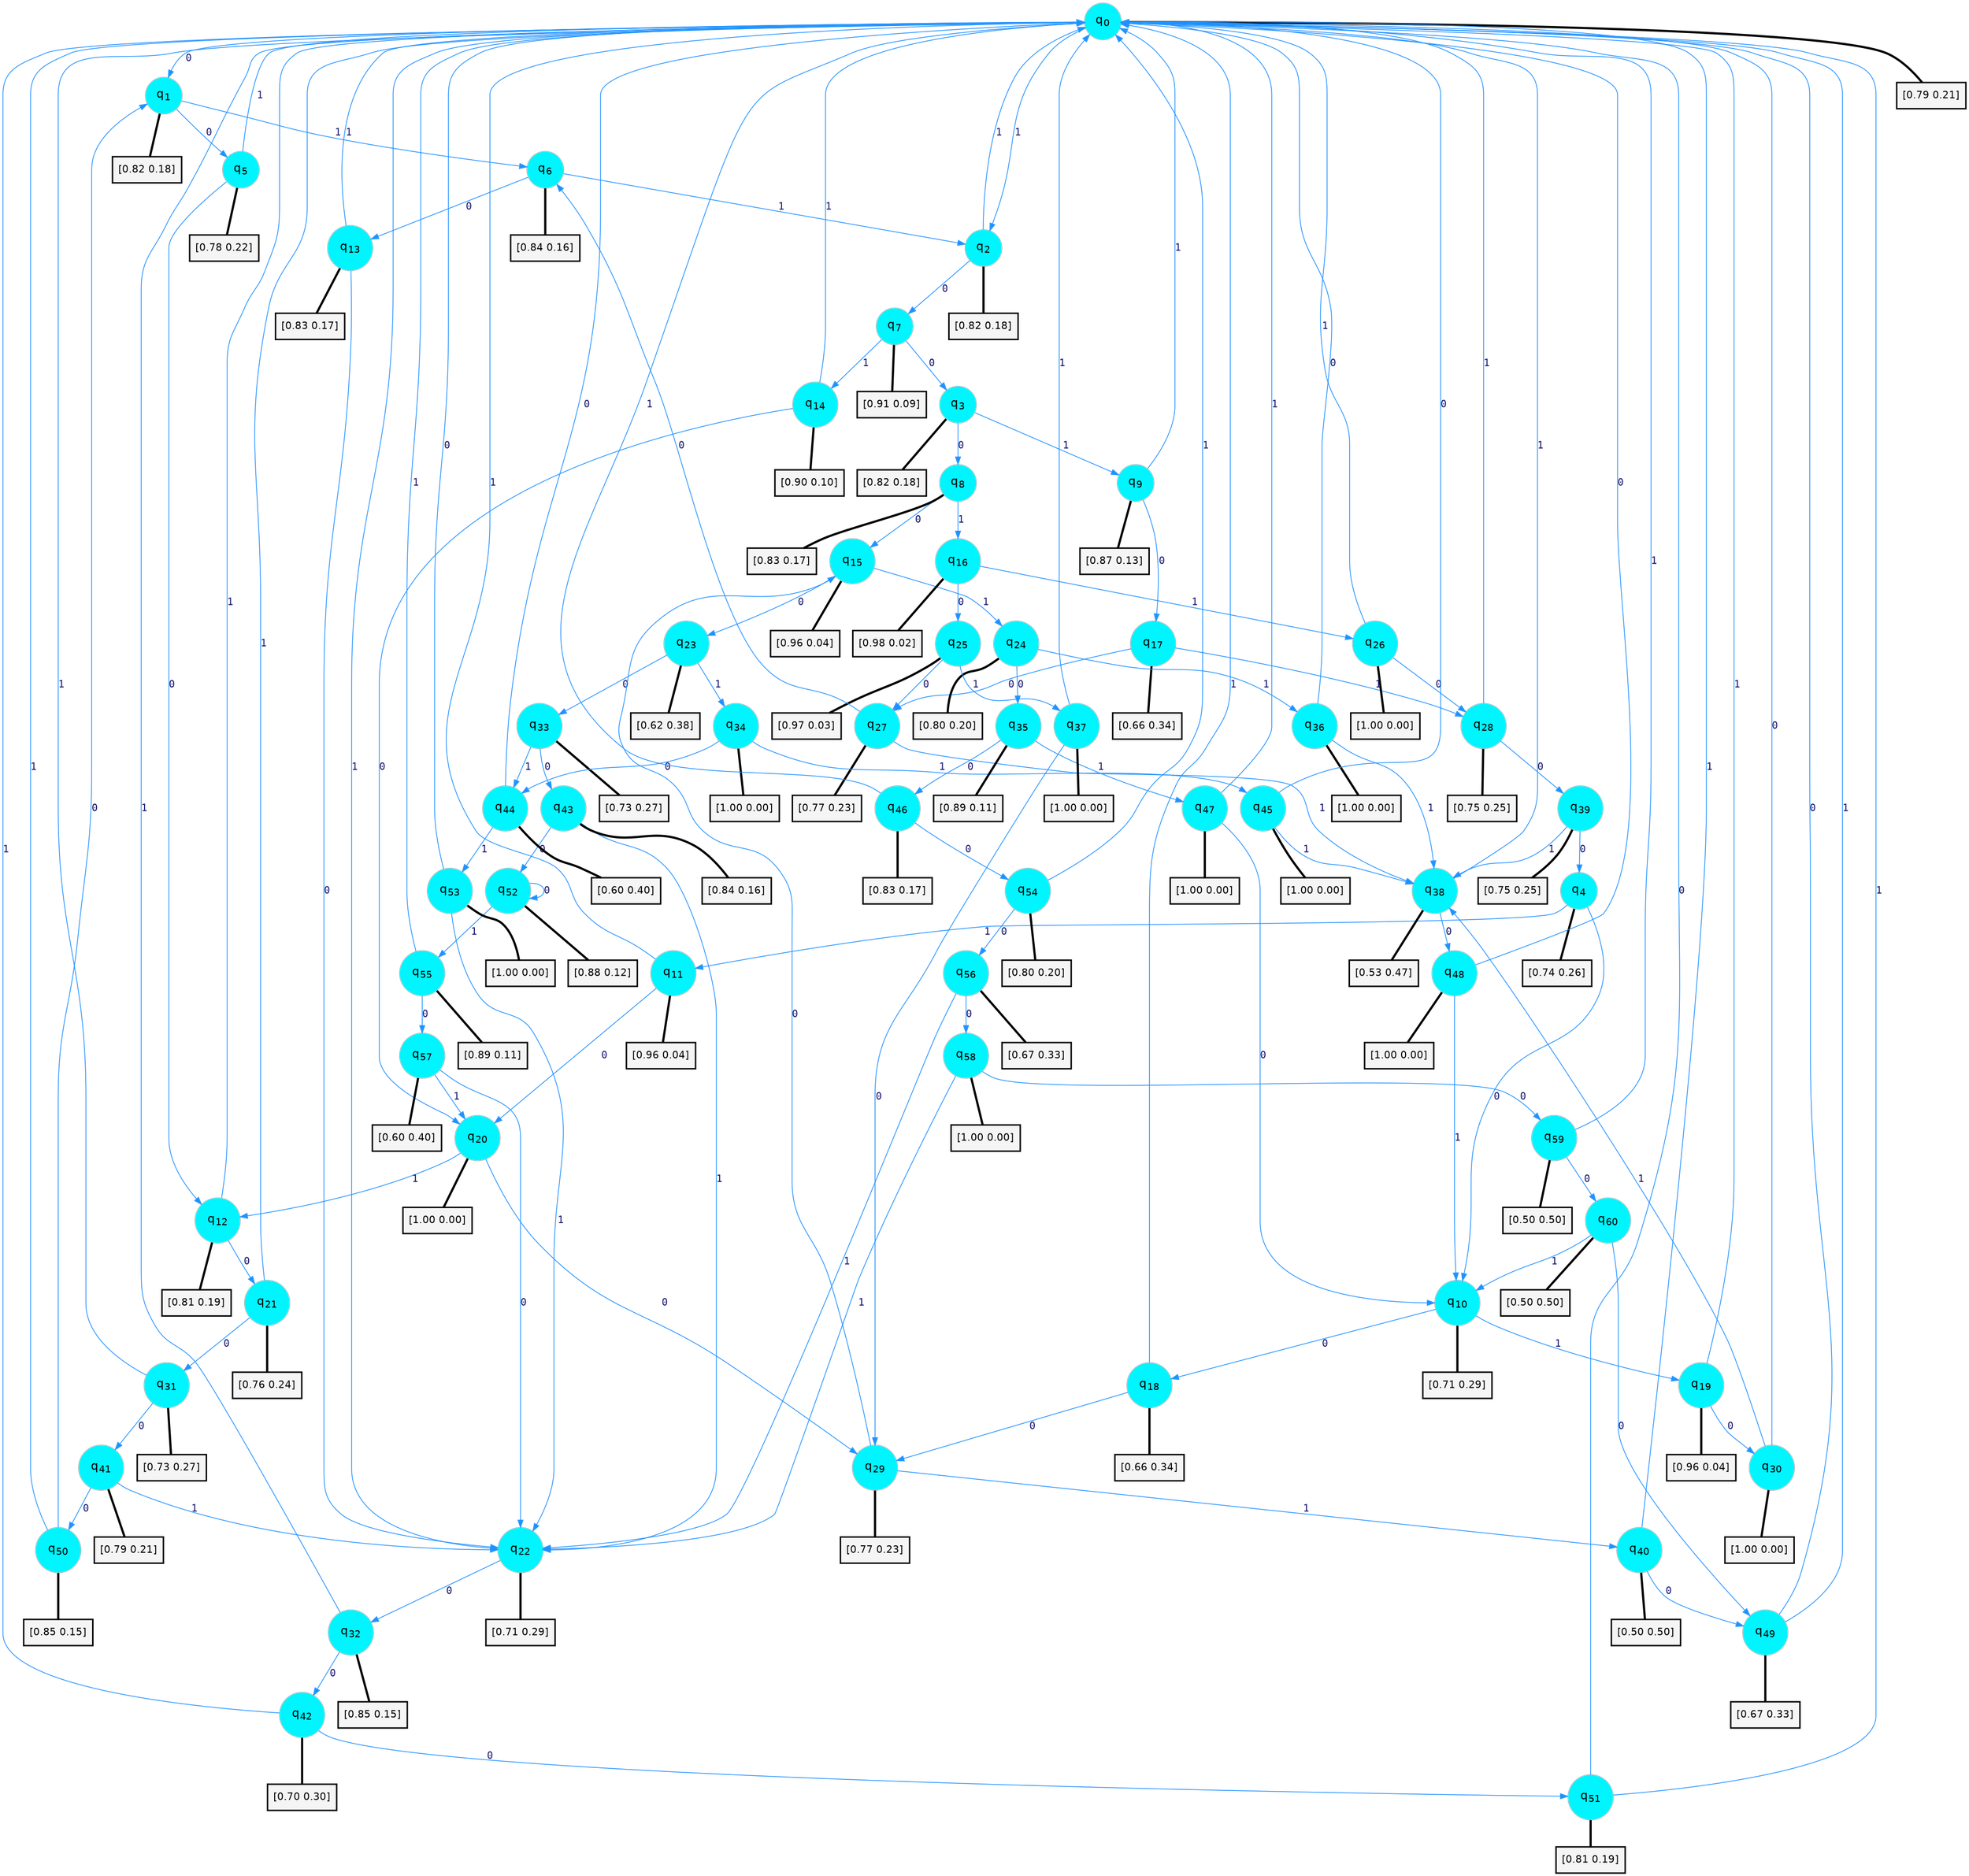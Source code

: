digraph G {
graph [
bgcolor=transparent, dpi=300, rankdir=TD, size="40,25"];
node [
color=gray, fillcolor=turquoise1, fontcolor=black, fontname=Helvetica, fontsize=16, fontweight=bold, shape=circle, style=filled];
edge [
arrowsize=1, color=dodgerblue1, fontcolor=midnightblue, fontname=courier, fontweight=bold, penwidth=1, style=solid, weight=20];
0[label=<q<SUB>0</SUB>>];
1[label=<q<SUB>1</SUB>>];
2[label=<q<SUB>2</SUB>>];
3[label=<q<SUB>3</SUB>>];
4[label=<q<SUB>4</SUB>>];
5[label=<q<SUB>5</SUB>>];
6[label=<q<SUB>6</SUB>>];
7[label=<q<SUB>7</SUB>>];
8[label=<q<SUB>8</SUB>>];
9[label=<q<SUB>9</SUB>>];
10[label=<q<SUB>10</SUB>>];
11[label=<q<SUB>11</SUB>>];
12[label=<q<SUB>12</SUB>>];
13[label=<q<SUB>13</SUB>>];
14[label=<q<SUB>14</SUB>>];
15[label=<q<SUB>15</SUB>>];
16[label=<q<SUB>16</SUB>>];
17[label=<q<SUB>17</SUB>>];
18[label=<q<SUB>18</SUB>>];
19[label=<q<SUB>19</SUB>>];
20[label=<q<SUB>20</SUB>>];
21[label=<q<SUB>21</SUB>>];
22[label=<q<SUB>22</SUB>>];
23[label=<q<SUB>23</SUB>>];
24[label=<q<SUB>24</SUB>>];
25[label=<q<SUB>25</SUB>>];
26[label=<q<SUB>26</SUB>>];
27[label=<q<SUB>27</SUB>>];
28[label=<q<SUB>28</SUB>>];
29[label=<q<SUB>29</SUB>>];
30[label=<q<SUB>30</SUB>>];
31[label=<q<SUB>31</SUB>>];
32[label=<q<SUB>32</SUB>>];
33[label=<q<SUB>33</SUB>>];
34[label=<q<SUB>34</SUB>>];
35[label=<q<SUB>35</SUB>>];
36[label=<q<SUB>36</SUB>>];
37[label=<q<SUB>37</SUB>>];
38[label=<q<SUB>38</SUB>>];
39[label=<q<SUB>39</SUB>>];
40[label=<q<SUB>40</SUB>>];
41[label=<q<SUB>41</SUB>>];
42[label=<q<SUB>42</SUB>>];
43[label=<q<SUB>43</SUB>>];
44[label=<q<SUB>44</SUB>>];
45[label=<q<SUB>45</SUB>>];
46[label=<q<SUB>46</SUB>>];
47[label=<q<SUB>47</SUB>>];
48[label=<q<SUB>48</SUB>>];
49[label=<q<SUB>49</SUB>>];
50[label=<q<SUB>50</SUB>>];
51[label=<q<SUB>51</SUB>>];
52[label=<q<SUB>52</SUB>>];
53[label=<q<SUB>53</SUB>>];
54[label=<q<SUB>54</SUB>>];
55[label=<q<SUB>55</SUB>>];
56[label=<q<SUB>56</SUB>>];
57[label=<q<SUB>57</SUB>>];
58[label=<q<SUB>58</SUB>>];
59[label=<q<SUB>59</SUB>>];
60[label=<q<SUB>60</SUB>>];
61[label="[0.79 0.21]", shape=box,fontcolor=black, fontname=Helvetica, fontsize=14, penwidth=2, fillcolor=whitesmoke,color=black];
62[label="[0.82 0.18]", shape=box,fontcolor=black, fontname=Helvetica, fontsize=14, penwidth=2, fillcolor=whitesmoke,color=black];
63[label="[0.82 0.18]", shape=box,fontcolor=black, fontname=Helvetica, fontsize=14, penwidth=2, fillcolor=whitesmoke,color=black];
64[label="[0.82 0.18]", shape=box,fontcolor=black, fontname=Helvetica, fontsize=14, penwidth=2, fillcolor=whitesmoke,color=black];
65[label="[0.74 0.26]", shape=box,fontcolor=black, fontname=Helvetica, fontsize=14, penwidth=2, fillcolor=whitesmoke,color=black];
66[label="[0.78 0.22]", shape=box,fontcolor=black, fontname=Helvetica, fontsize=14, penwidth=2, fillcolor=whitesmoke,color=black];
67[label="[0.84 0.16]", shape=box,fontcolor=black, fontname=Helvetica, fontsize=14, penwidth=2, fillcolor=whitesmoke,color=black];
68[label="[0.91 0.09]", shape=box,fontcolor=black, fontname=Helvetica, fontsize=14, penwidth=2, fillcolor=whitesmoke,color=black];
69[label="[0.83 0.17]", shape=box,fontcolor=black, fontname=Helvetica, fontsize=14, penwidth=2, fillcolor=whitesmoke,color=black];
70[label="[0.87 0.13]", shape=box,fontcolor=black, fontname=Helvetica, fontsize=14, penwidth=2, fillcolor=whitesmoke,color=black];
71[label="[0.71 0.29]", shape=box,fontcolor=black, fontname=Helvetica, fontsize=14, penwidth=2, fillcolor=whitesmoke,color=black];
72[label="[0.96 0.04]", shape=box,fontcolor=black, fontname=Helvetica, fontsize=14, penwidth=2, fillcolor=whitesmoke,color=black];
73[label="[0.81 0.19]", shape=box,fontcolor=black, fontname=Helvetica, fontsize=14, penwidth=2, fillcolor=whitesmoke,color=black];
74[label="[0.83 0.17]", shape=box,fontcolor=black, fontname=Helvetica, fontsize=14, penwidth=2, fillcolor=whitesmoke,color=black];
75[label="[0.90 0.10]", shape=box,fontcolor=black, fontname=Helvetica, fontsize=14, penwidth=2, fillcolor=whitesmoke,color=black];
76[label="[0.96 0.04]", shape=box,fontcolor=black, fontname=Helvetica, fontsize=14, penwidth=2, fillcolor=whitesmoke,color=black];
77[label="[0.98 0.02]", shape=box,fontcolor=black, fontname=Helvetica, fontsize=14, penwidth=2, fillcolor=whitesmoke,color=black];
78[label="[0.66 0.34]", shape=box,fontcolor=black, fontname=Helvetica, fontsize=14, penwidth=2, fillcolor=whitesmoke,color=black];
79[label="[0.66 0.34]", shape=box,fontcolor=black, fontname=Helvetica, fontsize=14, penwidth=2, fillcolor=whitesmoke,color=black];
80[label="[0.96 0.04]", shape=box,fontcolor=black, fontname=Helvetica, fontsize=14, penwidth=2, fillcolor=whitesmoke,color=black];
81[label="[1.00 0.00]", shape=box,fontcolor=black, fontname=Helvetica, fontsize=14, penwidth=2, fillcolor=whitesmoke,color=black];
82[label="[0.76 0.24]", shape=box,fontcolor=black, fontname=Helvetica, fontsize=14, penwidth=2, fillcolor=whitesmoke,color=black];
83[label="[0.71 0.29]", shape=box,fontcolor=black, fontname=Helvetica, fontsize=14, penwidth=2, fillcolor=whitesmoke,color=black];
84[label="[0.62 0.38]", shape=box,fontcolor=black, fontname=Helvetica, fontsize=14, penwidth=2, fillcolor=whitesmoke,color=black];
85[label="[0.80 0.20]", shape=box,fontcolor=black, fontname=Helvetica, fontsize=14, penwidth=2, fillcolor=whitesmoke,color=black];
86[label="[0.97 0.03]", shape=box,fontcolor=black, fontname=Helvetica, fontsize=14, penwidth=2, fillcolor=whitesmoke,color=black];
87[label="[1.00 0.00]", shape=box,fontcolor=black, fontname=Helvetica, fontsize=14, penwidth=2, fillcolor=whitesmoke,color=black];
88[label="[0.77 0.23]", shape=box,fontcolor=black, fontname=Helvetica, fontsize=14, penwidth=2, fillcolor=whitesmoke,color=black];
89[label="[0.75 0.25]", shape=box,fontcolor=black, fontname=Helvetica, fontsize=14, penwidth=2, fillcolor=whitesmoke,color=black];
90[label="[0.77 0.23]", shape=box,fontcolor=black, fontname=Helvetica, fontsize=14, penwidth=2, fillcolor=whitesmoke,color=black];
91[label="[1.00 0.00]", shape=box,fontcolor=black, fontname=Helvetica, fontsize=14, penwidth=2, fillcolor=whitesmoke,color=black];
92[label="[0.73 0.27]", shape=box,fontcolor=black, fontname=Helvetica, fontsize=14, penwidth=2, fillcolor=whitesmoke,color=black];
93[label="[0.85 0.15]", shape=box,fontcolor=black, fontname=Helvetica, fontsize=14, penwidth=2, fillcolor=whitesmoke,color=black];
94[label="[0.73 0.27]", shape=box,fontcolor=black, fontname=Helvetica, fontsize=14, penwidth=2, fillcolor=whitesmoke,color=black];
95[label="[1.00 0.00]", shape=box,fontcolor=black, fontname=Helvetica, fontsize=14, penwidth=2, fillcolor=whitesmoke,color=black];
96[label="[0.89 0.11]", shape=box,fontcolor=black, fontname=Helvetica, fontsize=14, penwidth=2, fillcolor=whitesmoke,color=black];
97[label="[1.00 0.00]", shape=box,fontcolor=black, fontname=Helvetica, fontsize=14, penwidth=2, fillcolor=whitesmoke,color=black];
98[label="[1.00 0.00]", shape=box,fontcolor=black, fontname=Helvetica, fontsize=14, penwidth=2, fillcolor=whitesmoke,color=black];
99[label="[0.53 0.47]", shape=box,fontcolor=black, fontname=Helvetica, fontsize=14, penwidth=2, fillcolor=whitesmoke,color=black];
100[label="[0.75 0.25]", shape=box,fontcolor=black, fontname=Helvetica, fontsize=14, penwidth=2, fillcolor=whitesmoke,color=black];
101[label="[0.50 0.50]", shape=box,fontcolor=black, fontname=Helvetica, fontsize=14, penwidth=2, fillcolor=whitesmoke,color=black];
102[label="[0.79 0.21]", shape=box,fontcolor=black, fontname=Helvetica, fontsize=14, penwidth=2, fillcolor=whitesmoke,color=black];
103[label="[0.70 0.30]", shape=box,fontcolor=black, fontname=Helvetica, fontsize=14, penwidth=2, fillcolor=whitesmoke,color=black];
104[label="[0.84 0.16]", shape=box,fontcolor=black, fontname=Helvetica, fontsize=14, penwidth=2, fillcolor=whitesmoke,color=black];
105[label="[0.60 0.40]", shape=box,fontcolor=black, fontname=Helvetica, fontsize=14, penwidth=2, fillcolor=whitesmoke,color=black];
106[label="[1.00 0.00]", shape=box,fontcolor=black, fontname=Helvetica, fontsize=14, penwidth=2, fillcolor=whitesmoke,color=black];
107[label="[0.83 0.17]", shape=box,fontcolor=black, fontname=Helvetica, fontsize=14, penwidth=2, fillcolor=whitesmoke,color=black];
108[label="[1.00 0.00]", shape=box,fontcolor=black, fontname=Helvetica, fontsize=14, penwidth=2, fillcolor=whitesmoke,color=black];
109[label="[1.00 0.00]", shape=box,fontcolor=black, fontname=Helvetica, fontsize=14, penwidth=2, fillcolor=whitesmoke,color=black];
110[label="[0.67 0.33]", shape=box,fontcolor=black, fontname=Helvetica, fontsize=14, penwidth=2, fillcolor=whitesmoke,color=black];
111[label="[0.85 0.15]", shape=box,fontcolor=black, fontname=Helvetica, fontsize=14, penwidth=2, fillcolor=whitesmoke,color=black];
112[label="[0.81 0.19]", shape=box,fontcolor=black, fontname=Helvetica, fontsize=14, penwidth=2, fillcolor=whitesmoke,color=black];
113[label="[0.88 0.12]", shape=box,fontcolor=black, fontname=Helvetica, fontsize=14, penwidth=2, fillcolor=whitesmoke,color=black];
114[label="[1.00 0.00]", shape=box,fontcolor=black, fontname=Helvetica, fontsize=14, penwidth=2, fillcolor=whitesmoke,color=black];
115[label="[0.80 0.20]", shape=box,fontcolor=black, fontname=Helvetica, fontsize=14, penwidth=2, fillcolor=whitesmoke,color=black];
116[label="[0.89 0.11]", shape=box,fontcolor=black, fontname=Helvetica, fontsize=14, penwidth=2, fillcolor=whitesmoke,color=black];
117[label="[0.67 0.33]", shape=box,fontcolor=black, fontname=Helvetica, fontsize=14, penwidth=2, fillcolor=whitesmoke,color=black];
118[label="[0.60 0.40]", shape=box,fontcolor=black, fontname=Helvetica, fontsize=14, penwidth=2, fillcolor=whitesmoke,color=black];
119[label="[1.00 0.00]", shape=box,fontcolor=black, fontname=Helvetica, fontsize=14, penwidth=2, fillcolor=whitesmoke,color=black];
120[label="[0.50 0.50]", shape=box,fontcolor=black, fontname=Helvetica, fontsize=14, penwidth=2, fillcolor=whitesmoke,color=black];
121[label="[0.50 0.50]", shape=box,fontcolor=black, fontname=Helvetica, fontsize=14, penwidth=2, fillcolor=whitesmoke,color=black];
0->1 [label=0];
0->2 [label=1];
0->61 [arrowhead=none, penwidth=3,color=black];
1->5 [label=0];
1->6 [label=1];
1->62 [arrowhead=none, penwidth=3,color=black];
2->7 [label=0];
2->0 [label=1];
2->63 [arrowhead=none, penwidth=3,color=black];
3->8 [label=0];
3->9 [label=1];
3->64 [arrowhead=none, penwidth=3,color=black];
4->10 [label=0];
4->11 [label=1];
4->65 [arrowhead=none, penwidth=3,color=black];
5->12 [label=0];
5->0 [label=1];
5->66 [arrowhead=none, penwidth=3,color=black];
6->13 [label=0];
6->2 [label=1];
6->67 [arrowhead=none, penwidth=3,color=black];
7->3 [label=0];
7->14 [label=1];
7->68 [arrowhead=none, penwidth=3,color=black];
8->15 [label=0];
8->16 [label=1];
8->69 [arrowhead=none, penwidth=3,color=black];
9->17 [label=0];
9->0 [label=1];
9->70 [arrowhead=none, penwidth=3,color=black];
10->18 [label=0];
10->19 [label=1];
10->71 [arrowhead=none, penwidth=3,color=black];
11->20 [label=0];
11->0 [label=1];
11->72 [arrowhead=none, penwidth=3,color=black];
12->21 [label=0];
12->0 [label=1];
12->73 [arrowhead=none, penwidth=3,color=black];
13->22 [label=0];
13->0 [label=1];
13->74 [arrowhead=none, penwidth=3,color=black];
14->20 [label=0];
14->0 [label=1];
14->75 [arrowhead=none, penwidth=3,color=black];
15->23 [label=0];
15->24 [label=1];
15->76 [arrowhead=none, penwidth=3,color=black];
16->25 [label=0];
16->26 [label=1];
16->77 [arrowhead=none, penwidth=3,color=black];
17->27 [label=0];
17->28 [label=1];
17->78 [arrowhead=none, penwidth=3,color=black];
18->29 [label=0];
18->0 [label=1];
18->79 [arrowhead=none, penwidth=3,color=black];
19->30 [label=0];
19->0 [label=1];
19->80 [arrowhead=none, penwidth=3,color=black];
20->29 [label=0];
20->12 [label=1];
20->81 [arrowhead=none, penwidth=3,color=black];
21->31 [label=0];
21->0 [label=1];
21->82 [arrowhead=none, penwidth=3,color=black];
22->32 [label=0];
22->0 [label=1];
22->83 [arrowhead=none, penwidth=3,color=black];
23->33 [label=0];
23->34 [label=1];
23->84 [arrowhead=none, penwidth=3,color=black];
24->35 [label=0];
24->36 [label=1];
24->85 [arrowhead=none, penwidth=3,color=black];
25->27 [label=0];
25->37 [label=1];
25->86 [arrowhead=none, penwidth=3,color=black];
26->28 [label=0];
26->0 [label=1];
26->87 [arrowhead=none, penwidth=3,color=black];
27->6 [label=0];
27->38 [label=1];
27->88 [arrowhead=none, penwidth=3,color=black];
28->39 [label=0];
28->0 [label=1];
28->89 [arrowhead=none, penwidth=3,color=black];
29->15 [label=0];
29->40 [label=1];
29->90 [arrowhead=none, penwidth=3,color=black];
30->0 [label=0];
30->38 [label=1];
30->91 [arrowhead=none, penwidth=3,color=black];
31->41 [label=0];
31->0 [label=1];
31->92 [arrowhead=none, penwidth=3,color=black];
32->42 [label=0];
32->0 [label=1];
32->93 [arrowhead=none, penwidth=3,color=black];
33->43 [label=0];
33->44 [label=1];
33->94 [arrowhead=none, penwidth=3,color=black];
34->44 [label=0];
34->45 [label=1];
34->95 [arrowhead=none, penwidth=3,color=black];
35->46 [label=0];
35->47 [label=1];
35->96 [arrowhead=none, penwidth=3,color=black];
36->0 [label=0];
36->38 [label=1];
36->97 [arrowhead=none, penwidth=3,color=black];
37->29 [label=0];
37->0 [label=1];
37->98 [arrowhead=none, penwidth=3,color=black];
38->48 [label=0];
38->0 [label=1];
38->99 [arrowhead=none, penwidth=3,color=black];
39->4 [label=0];
39->38 [label=1];
39->100 [arrowhead=none, penwidth=3,color=black];
40->49 [label=0];
40->0 [label=1];
40->101 [arrowhead=none, penwidth=3,color=black];
41->50 [label=0];
41->22 [label=1];
41->102 [arrowhead=none, penwidth=3,color=black];
42->51 [label=0];
42->0 [label=1];
42->103 [arrowhead=none, penwidth=3,color=black];
43->52 [label=0];
43->22 [label=1];
43->104 [arrowhead=none, penwidth=3,color=black];
44->0 [label=0];
44->53 [label=1];
44->105 [arrowhead=none, penwidth=3,color=black];
45->0 [label=0];
45->38 [label=1];
45->106 [arrowhead=none, penwidth=3,color=black];
46->54 [label=0];
46->0 [label=1];
46->107 [arrowhead=none, penwidth=3,color=black];
47->10 [label=0];
47->0 [label=1];
47->108 [arrowhead=none, penwidth=3,color=black];
48->0 [label=0];
48->10 [label=1];
48->109 [arrowhead=none, penwidth=3,color=black];
49->0 [label=0];
49->0 [label=1];
49->110 [arrowhead=none, penwidth=3,color=black];
50->1 [label=0];
50->0 [label=1];
50->111 [arrowhead=none, penwidth=3,color=black];
51->0 [label=0];
51->0 [label=1];
51->112 [arrowhead=none, penwidth=3,color=black];
52->52 [label=0];
52->55 [label=1];
52->113 [arrowhead=none, penwidth=3,color=black];
53->0 [label=0];
53->22 [label=1];
53->114 [arrowhead=none, penwidth=3,color=black];
54->56 [label=0];
54->0 [label=1];
54->115 [arrowhead=none, penwidth=3,color=black];
55->57 [label=0];
55->0 [label=1];
55->116 [arrowhead=none, penwidth=3,color=black];
56->58 [label=0];
56->22 [label=1];
56->117 [arrowhead=none, penwidth=3,color=black];
57->22 [label=0];
57->20 [label=1];
57->118 [arrowhead=none, penwidth=3,color=black];
58->59 [label=0];
58->22 [label=1];
58->119 [arrowhead=none, penwidth=3,color=black];
59->60 [label=0];
59->0 [label=1];
59->120 [arrowhead=none, penwidth=3,color=black];
60->49 [label=0];
60->10 [label=1];
60->121 [arrowhead=none, penwidth=3,color=black];
}
